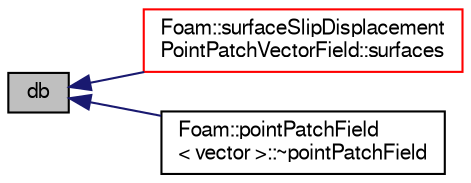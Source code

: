 digraph "db"
{
  bgcolor="transparent";
  edge [fontname="FreeSans",fontsize="10",labelfontname="FreeSans",labelfontsize="10"];
  node [fontname="FreeSans",fontsize="10",shape=record];
  rankdir="LR";
  Node37 [label="db",height=0.2,width=0.4,color="black", fillcolor="grey75", style="filled", fontcolor="black"];
  Node37 -> Node38 [dir="back",color="midnightblue",fontsize="10",style="solid",fontname="FreeSans"];
  Node38 [label="Foam::surfaceSlipDisplacement\lPointPatchVectorField::surfaces",height=0.2,width=0.4,color="red",URL="$a23414.html#a1d43cf3cb16c69bc10c347404b82867a",tooltip="Surface to follow. Demand loads surfaceNames. "];
  Node37 -> Node41 [dir="back",color="midnightblue",fontsize="10",style="solid",fontname="FreeSans"];
  Node41 [label="Foam::pointPatchField\l\< vector \>::~pointPatchField",height=0.2,width=0.4,color="black",URL="$a22946.html#a1f504c5de6b777e0f27de7eb62d39a6b",tooltip="Destructor. "];
}
